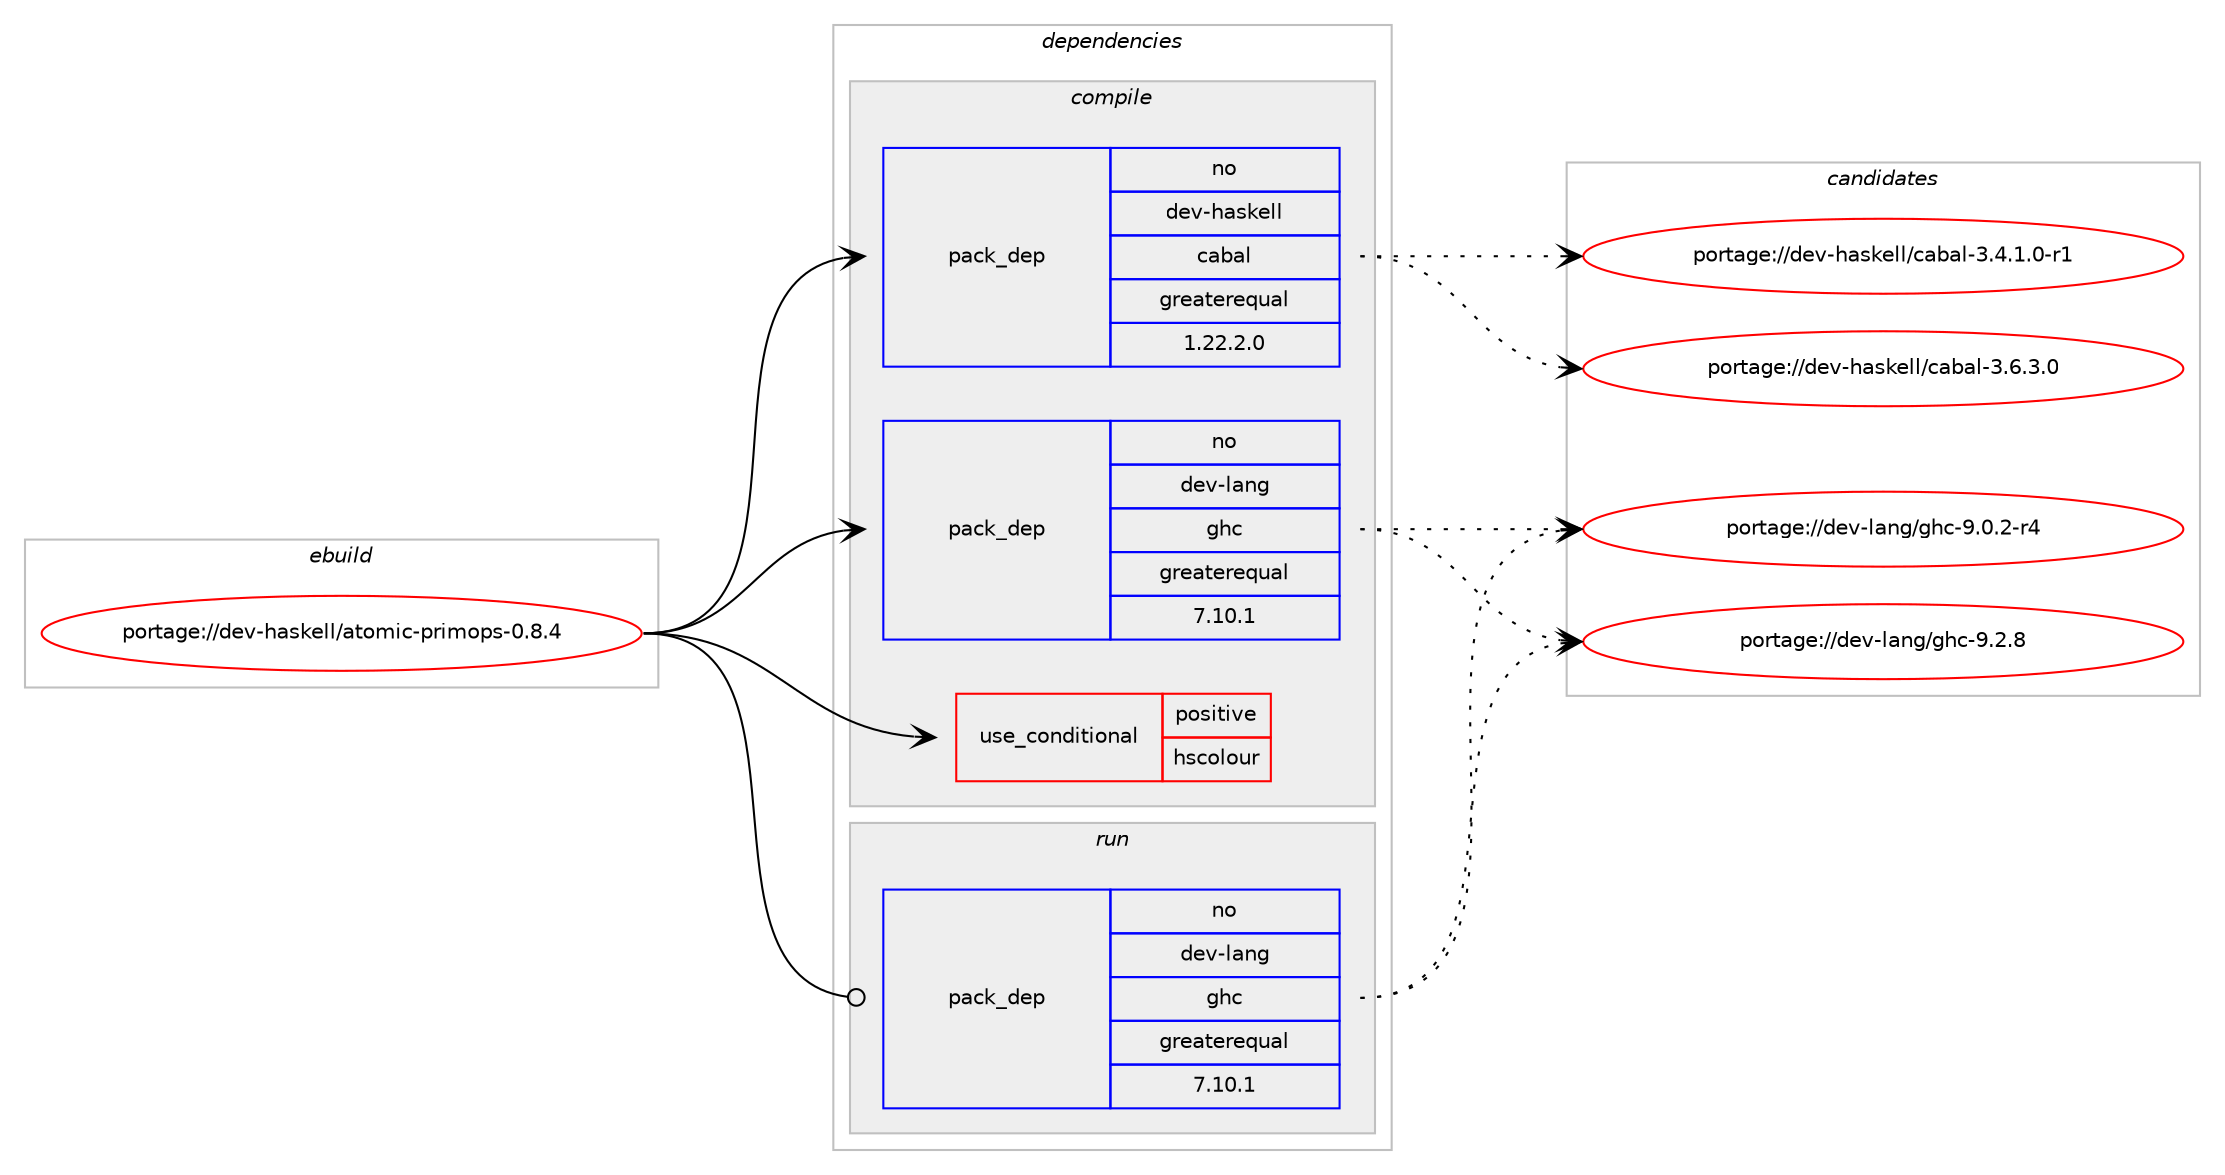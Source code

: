 digraph prolog {

# *************
# Graph options
# *************

newrank=true;
concentrate=true;
compound=true;
graph [rankdir=LR,fontname=Helvetica,fontsize=10,ranksep=1.5];#, ranksep=2.5, nodesep=0.2];
edge  [arrowhead=vee];
node  [fontname=Helvetica,fontsize=10];

# **********
# The ebuild
# **********

subgraph cluster_leftcol {
color=gray;
rank=same;
label=<<i>ebuild</i>>;
id [label="portage://dev-haskell/atomic-primops-0.8.4", color=red, width=4, href="../dev-haskell/atomic-primops-0.8.4.svg"];
}

# ****************
# The dependencies
# ****************

subgraph cluster_midcol {
color=gray;
label=<<i>dependencies</i>>;
subgraph cluster_compile {
fillcolor="#eeeeee";
style=filled;
label=<<i>compile</i>>;
subgraph cond19467 {
dependency34668 [label=<<TABLE BORDER="0" CELLBORDER="1" CELLSPACING="0" CELLPADDING="4"><TR><TD ROWSPAN="3" CELLPADDING="10">use_conditional</TD></TR><TR><TD>positive</TD></TR><TR><TD>hscolour</TD></TR></TABLE>>, shape=none, color=red];
# *** BEGIN UNKNOWN DEPENDENCY TYPE (TODO) ***
# dependency34668 -> package_dependency(portage://dev-haskell/atomic-primops-0.8.4,install,no,dev-haskell,hscolour,none,[,,],[],[])
# *** END UNKNOWN DEPENDENCY TYPE (TODO) ***

}
id:e -> dependency34668:w [weight=20,style="solid",arrowhead="vee"];
subgraph pack14272 {
dependency34669 [label=<<TABLE BORDER="0" CELLBORDER="1" CELLSPACING="0" CELLPADDING="4" WIDTH="220"><TR><TD ROWSPAN="6" CELLPADDING="30">pack_dep</TD></TR><TR><TD WIDTH="110">no</TD></TR><TR><TD>dev-haskell</TD></TR><TR><TD>cabal</TD></TR><TR><TD>greaterequal</TD></TR><TR><TD>1.22.2.0</TD></TR></TABLE>>, shape=none, color=blue];
}
id:e -> dependency34669:w [weight=20,style="solid",arrowhead="vee"];
# *** BEGIN UNKNOWN DEPENDENCY TYPE (TODO) ***
# id -> package_dependency(portage://dev-haskell/atomic-primops-0.8.4,install,no,dev-haskell,primitive,none,[,,],any_same_slot,[use(optenable(profile),none)])
# *** END UNKNOWN DEPENDENCY TYPE (TODO) ***

subgraph pack14273 {
dependency34670 [label=<<TABLE BORDER="0" CELLBORDER="1" CELLSPACING="0" CELLPADDING="4" WIDTH="220"><TR><TD ROWSPAN="6" CELLPADDING="30">pack_dep</TD></TR><TR><TD WIDTH="110">no</TD></TR><TR><TD>dev-lang</TD></TR><TR><TD>ghc</TD></TR><TR><TD>greaterequal</TD></TR><TR><TD>7.10.1</TD></TR></TABLE>>, shape=none, color=blue];
}
id:e -> dependency34670:w [weight=20,style="solid",arrowhead="vee"];
}
subgraph cluster_compileandrun {
fillcolor="#eeeeee";
style=filled;
label=<<i>compile and run</i>>;
}
subgraph cluster_run {
fillcolor="#eeeeee";
style=filled;
label=<<i>run</i>>;
# *** BEGIN UNKNOWN DEPENDENCY TYPE (TODO) ***
# id -> package_dependency(portage://dev-haskell/atomic-primops-0.8.4,run,no,dev-haskell,primitive,none,[,,],any_same_slot,[use(optenable(profile),none)])
# *** END UNKNOWN DEPENDENCY TYPE (TODO) ***

subgraph pack14274 {
dependency34671 [label=<<TABLE BORDER="0" CELLBORDER="1" CELLSPACING="0" CELLPADDING="4" WIDTH="220"><TR><TD ROWSPAN="6" CELLPADDING="30">pack_dep</TD></TR><TR><TD WIDTH="110">no</TD></TR><TR><TD>dev-lang</TD></TR><TR><TD>ghc</TD></TR><TR><TD>greaterequal</TD></TR><TR><TD>7.10.1</TD></TR></TABLE>>, shape=none, color=blue];
}
id:e -> dependency34671:w [weight=20,style="solid",arrowhead="odot"];
# *** BEGIN UNKNOWN DEPENDENCY TYPE (TODO) ***
# id -> package_dependency(portage://dev-haskell/atomic-primops-0.8.4,run,no,dev-lang,ghc,none,[,,],any_same_slot,[use(optenable(profile),none)])
# *** END UNKNOWN DEPENDENCY TYPE (TODO) ***

}
}

# **************
# The candidates
# **************

subgraph cluster_choices {
rank=same;
color=gray;
label=<<i>candidates</i>>;

subgraph choice14272 {
color=black;
nodesep=1;
choice1001011184510497115107101108108479997989710845514652464946484511449 [label="portage://dev-haskell/cabal-3.4.1.0-r1", color=red, width=4,href="../dev-haskell/cabal-3.4.1.0-r1.svg"];
choice100101118451049711510710110810847999798971084551465446514648 [label="portage://dev-haskell/cabal-3.6.3.0", color=red, width=4,href="../dev-haskell/cabal-3.6.3.0.svg"];
dependency34669:e -> choice1001011184510497115107101108108479997989710845514652464946484511449:w [style=dotted,weight="100"];
dependency34669:e -> choice100101118451049711510710110810847999798971084551465446514648:w [style=dotted,weight="100"];
}
subgraph choice14273 {
color=black;
nodesep=1;
choice100101118451089711010347103104994557464846504511452 [label="portage://dev-lang/ghc-9.0.2-r4", color=red, width=4,href="../dev-lang/ghc-9.0.2-r4.svg"];
choice10010111845108971101034710310499455746504656 [label="portage://dev-lang/ghc-9.2.8", color=red, width=4,href="../dev-lang/ghc-9.2.8.svg"];
dependency34670:e -> choice100101118451089711010347103104994557464846504511452:w [style=dotted,weight="100"];
dependency34670:e -> choice10010111845108971101034710310499455746504656:w [style=dotted,weight="100"];
}
subgraph choice14274 {
color=black;
nodesep=1;
choice100101118451089711010347103104994557464846504511452 [label="portage://dev-lang/ghc-9.0.2-r4", color=red, width=4,href="../dev-lang/ghc-9.0.2-r4.svg"];
choice10010111845108971101034710310499455746504656 [label="portage://dev-lang/ghc-9.2.8", color=red, width=4,href="../dev-lang/ghc-9.2.8.svg"];
dependency34671:e -> choice100101118451089711010347103104994557464846504511452:w [style=dotted,weight="100"];
dependency34671:e -> choice10010111845108971101034710310499455746504656:w [style=dotted,weight="100"];
}
}

}
